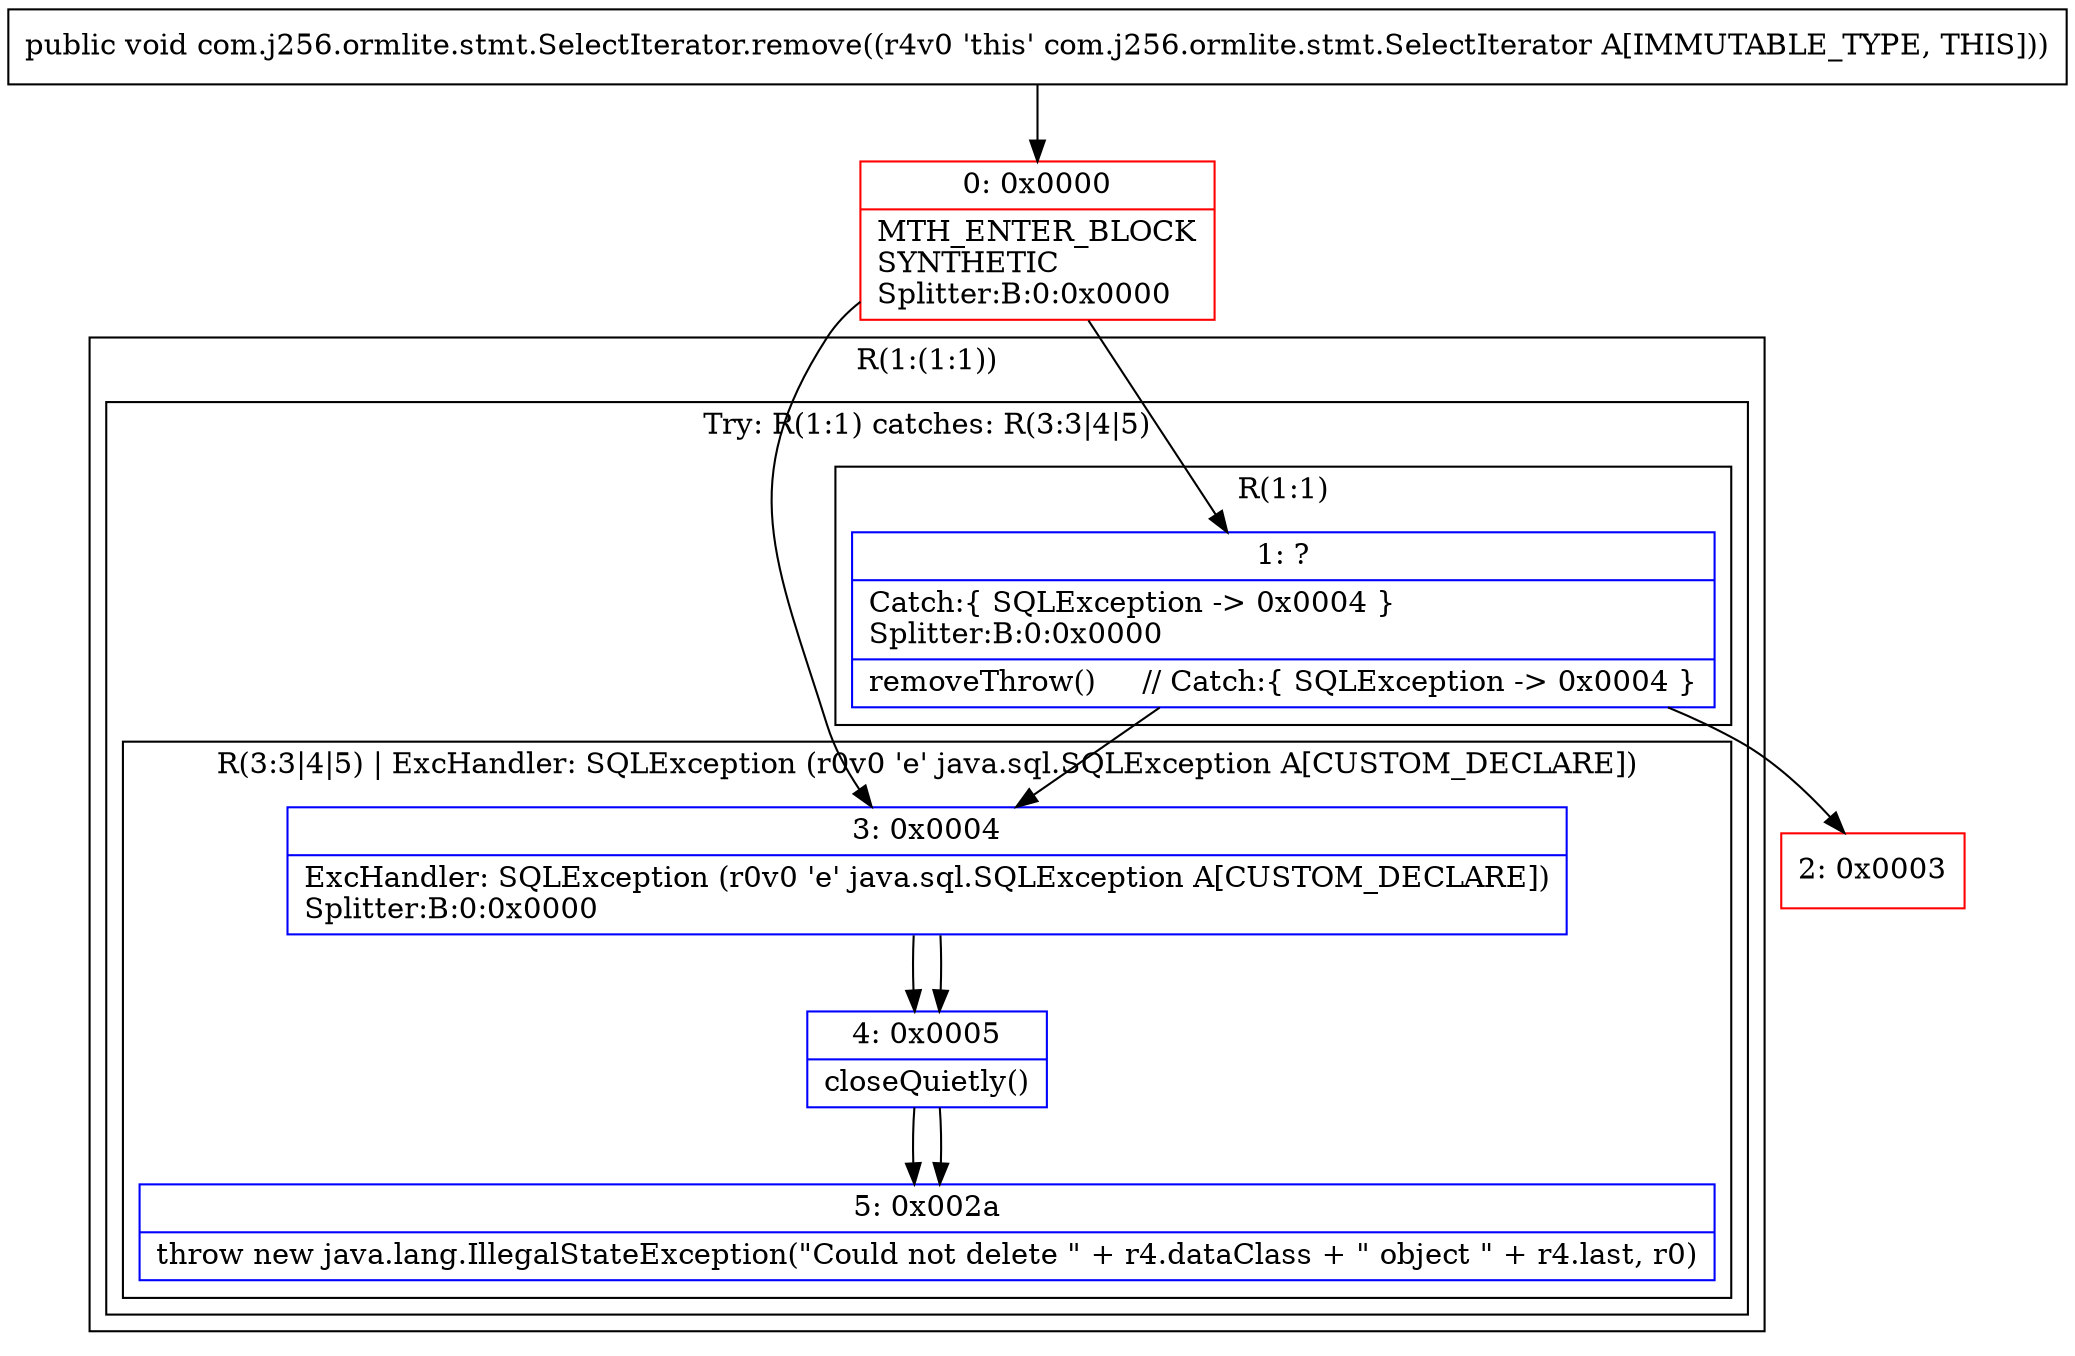 digraph "CFG forcom.j256.ormlite.stmt.SelectIterator.remove()V" {
subgraph cluster_Region_1798127231 {
label = "R(1:(1:1))";
node [shape=record,color=blue];
subgraph cluster_TryCatchRegion_1809862683 {
label = "Try: R(1:1) catches: R(3:3|4|5)";
node [shape=record,color=blue];
subgraph cluster_Region_1818832571 {
label = "R(1:1)";
node [shape=record,color=blue];
Node_1 [shape=record,label="{1\:\ ?|Catch:\{ SQLException \-\> 0x0004 \}\lSplitter:B:0:0x0000\l|removeThrow()     \/\/ Catch:\{ SQLException \-\> 0x0004 \}\l}"];
}
subgraph cluster_Region_1412250353 {
label = "R(3:3|4|5) | ExcHandler: SQLException (r0v0 'e' java.sql.SQLException A[CUSTOM_DECLARE])\l";
node [shape=record,color=blue];
Node_3 [shape=record,label="{3\:\ 0x0004|ExcHandler: SQLException (r0v0 'e' java.sql.SQLException A[CUSTOM_DECLARE])\lSplitter:B:0:0x0000\l}"];
Node_4 [shape=record,label="{4\:\ 0x0005|closeQuietly()\l}"];
Node_5 [shape=record,label="{5\:\ 0x002a|throw new java.lang.IllegalStateException(\"Could not delete \" + r4.dataClass + \" object \" + r4.last, r0)\l}"];
}
}
}
subgraph cluster_Region_1412250353 {
label = "R(3:3|4|5) | ExcHandler: SQLException (r0v0 'e' java.sql.SQLException A[CUSTOM_DECLARE])\l";
node [shape=record,color=blue];
Node_3 [shape=record,label="{3\:\ 0x0004|ExcHandler: SQLException (r0v0 'e' java.sql.SQLException A[CUSTOM_DECLARE])\lSplitter:B:0:0x0000\l}"];
Node_4 [shape=record,label="{4\:\ 0x0005|closeQuietly()\l}"];
Node_5 [shape=record,label="{5\:\ 0x002a|throw new java.lang.IllegalStateException(\"Could not delete \" + r4.dataClass + \" object \" + r4.last, r0)\l}"];
}
Node_0 [shape=record,color=red,label="{0\:\ 0x0000|MTH_ENTER_BLOCK\lSYNTHETIC\lSplitter:B:0:0x0000\l}"];
Node_2 [shape=record,color=red,label="{2\:\ 0x0003}"];
MethodNode[shape=record,label="{public void com.j256.ormlite.stmt.SelectIterator.remove((r4v0 'this' com.j256.ormlite.stmt.SelectIterator A[IMMUTABLE_TYPE, THIS])) }"];
MethodNode -> Node_0;
Node_1 -> Node_2;
Node_1 -> Node_3;
Node_3 -> Node_4;
Node_4 -> Node_5;
Node_3 -> Node_4;
Node_4 -> Node_5;
Node_0 -> Node_1;
Node_0 -> Node_3;
}

